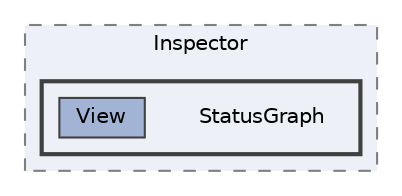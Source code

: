 digraph "C:/Users/むずでょ/Documents/Unity Projects/RMU-1-00-00-Research/Assets/RPGMaker/Codebase/Editor/Inspector/StatusGraph"
{
 // LATEX_PDF_SIZE
  bgcolor="transparent";
  edge [fontname=Helvetica,fontsize=10,labelfontname=Helvetica,labelfontsize=10];
  node [fontname=Helvetica,fontsize=10,shape=box,height=0.2,width=0.4];
  compound=true
  subgraph clusterdir_556927790365328304c22c636a104915 {
    graph [ bgcolor="#edf0f7", pencolor="grey50", label="Inspector", fontname=Helvetica,fontsize=10 style="filled,dashed", URL="dir_556927790365328304c22c636a104915.html",tooltip=""]
  subgraph clusterdir_ab3c7fad517d55dcc83bf1db7cb85dc4 {
    graph [ bgcolor="#edf0f7", pencolor="grey25", label="", fontname=Helvetica,fontsize=10 style="filled,bold", URL="dir_ab3c7fad517d55dcc83bf1db7cb85dc4.html",tooltip=""]
    dir_ab3c7fad517d55dcc83bf1db7cb85dc4 [shape=plaintext, label="StatusGraph"];
  dir_77f342db90f1293d9231debe43ca60a2 [label="View", fillcolor="#a2b4d6", color="grey25", style="filled", URL="dir_77f342db90f1293d9231debe43ca60a2.html",tooltip=""];
  }
  }
}
